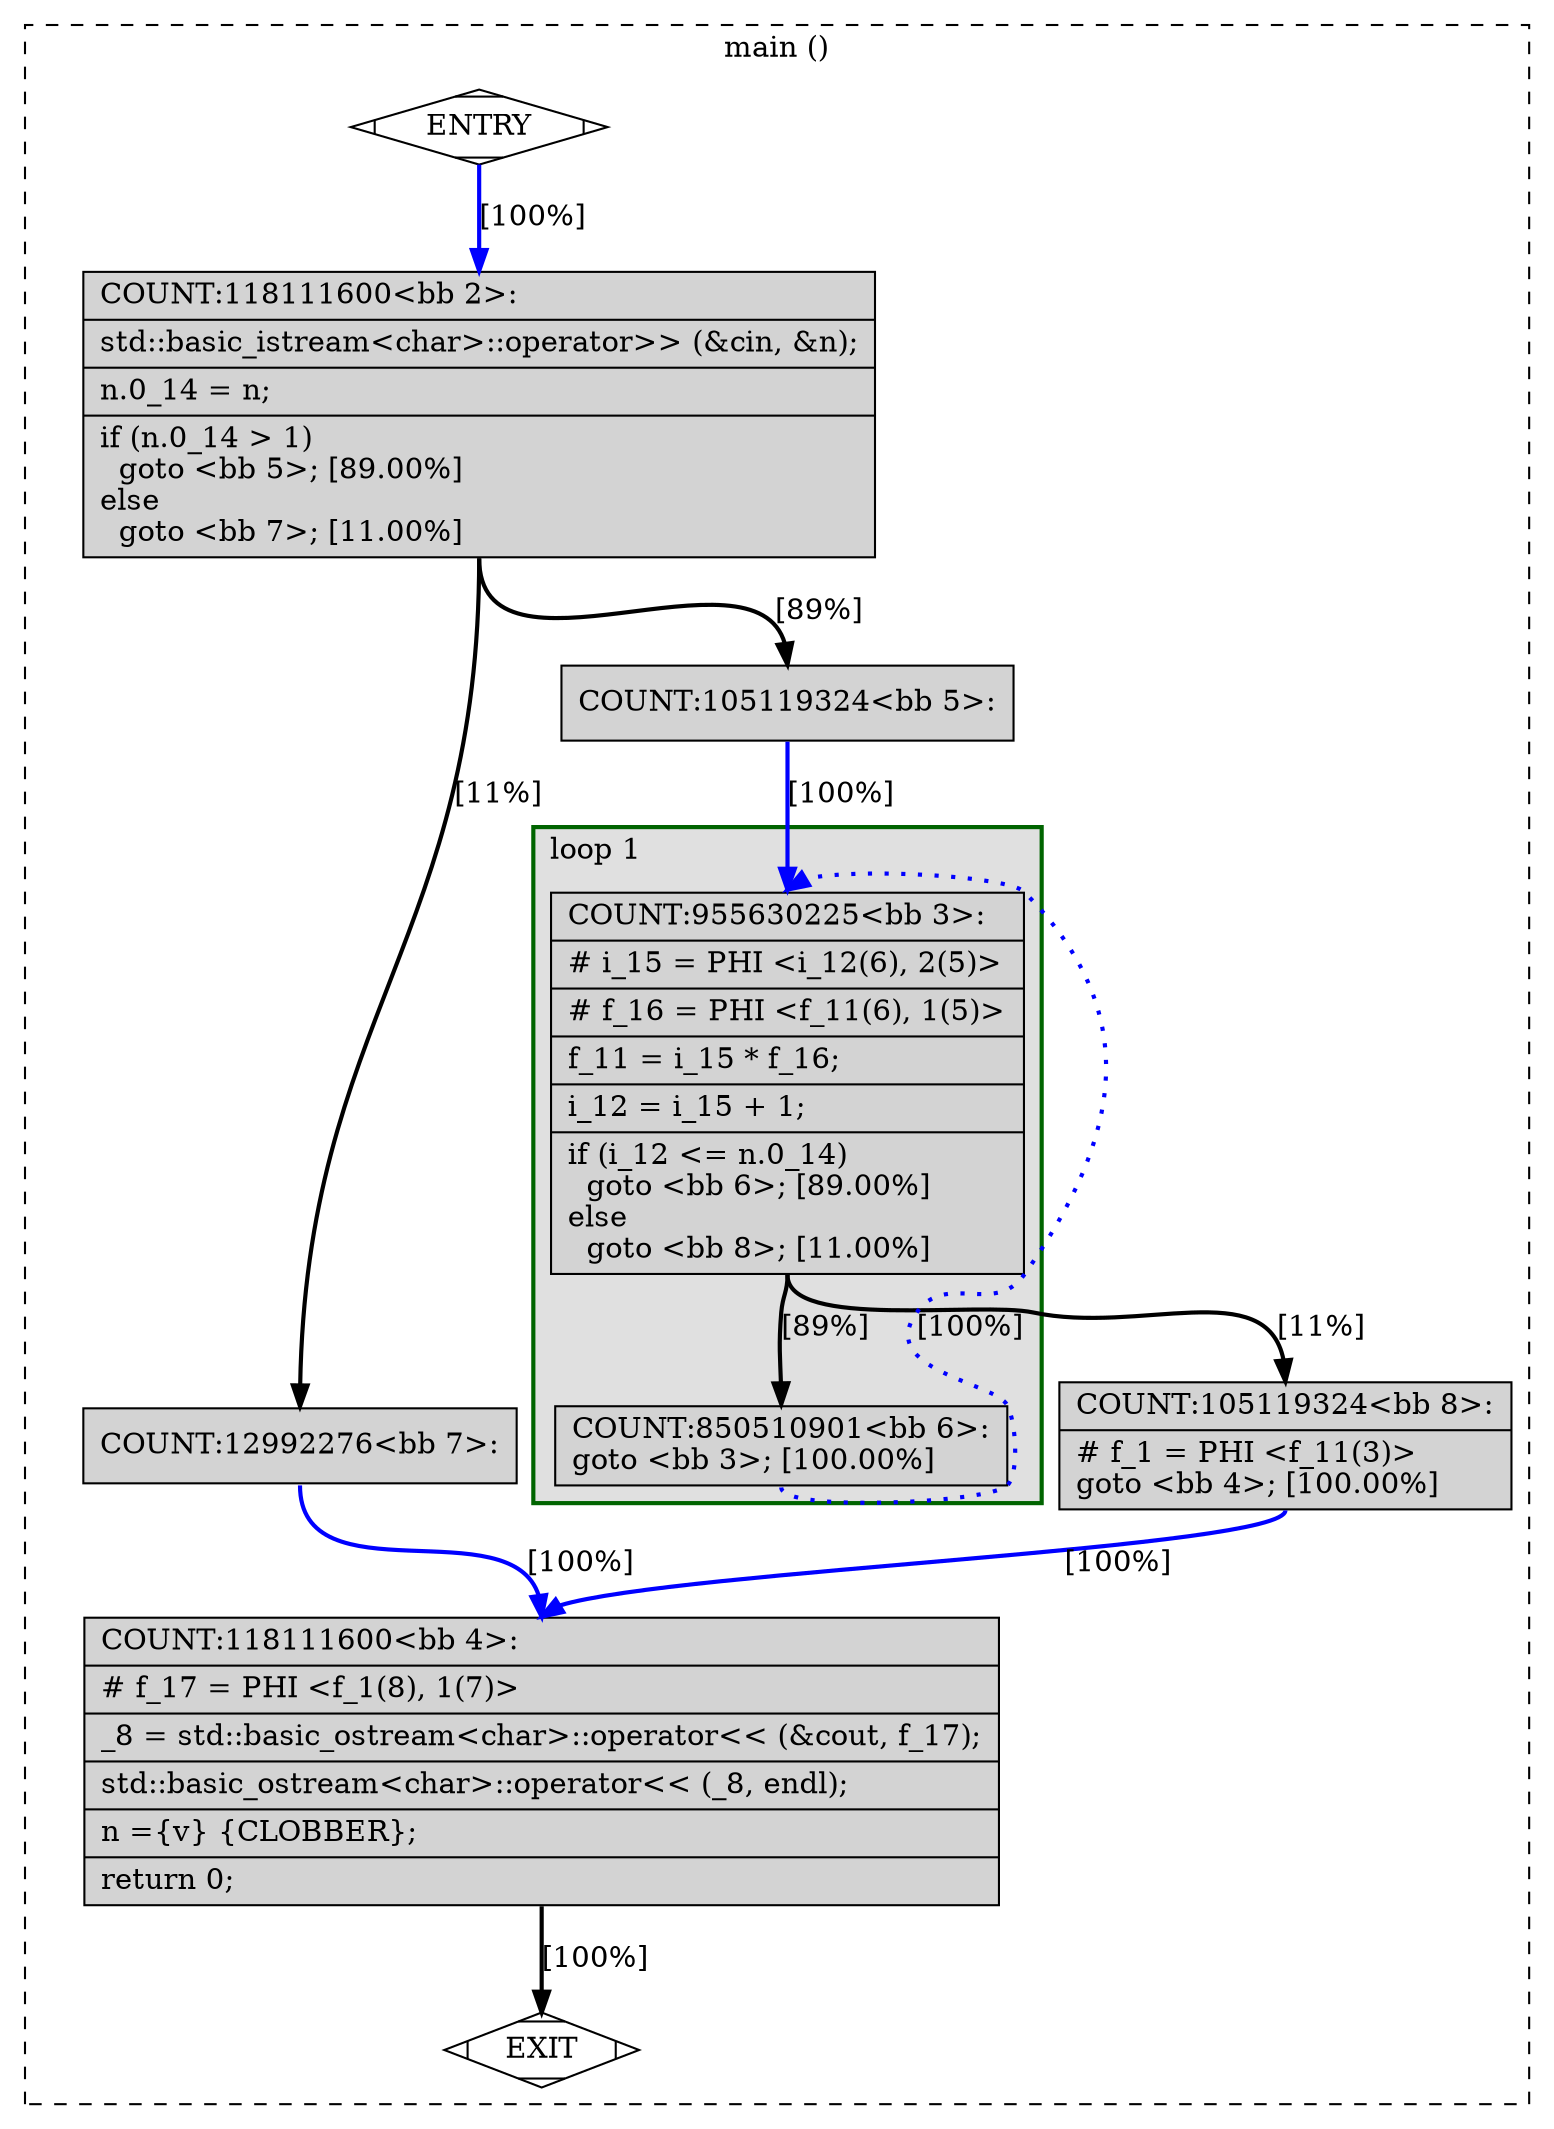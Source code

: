 digraph "a-mul.cpp.152t.cddce2" {
overlap=false;
subgraph "cluster_main" {
	style="dashed";
	color="black";
	label="main ()";
	subgraph cluster_1776_1 {
	style="filled";
	color="darkgreen";
	fillcolor="grey88";
	label="loop 1";
	labeljust=l;
	penwidth=2;
	fn_1776_basic_block_3 [shape=record,style=filled,fillcolor=lightgrey,label="{COUNT:955630225\<bb\ 3\>:\l\
|#\ i_15\ =\ PHI\ \<i_12(6),\ 2(5)\>\l\
|#\ f_16\ =\ PHI\ \<f_11(6),\ 1(5)\>\l\
|f_11\ =\ i_15\ *\ f_16;\l\
|i_12\ =\ i_15\ +\ 1;\l\
|if\ (i_12\ \<=\ n.0_14)\l\
\ \ goto\ \<bb\ 6\>;\ [89.00%]\l\
else\l\
\ \ goto\ \<bb\ 8\>;\ [11.00%]\l\
}"];

	fn_1776_basic_block_6 [shape=record,style=filled,fillcolor=lightgrey,label="{COUNT:850510901\<bb\ 6\>:\l\
goto\ \<bb\ 3\>;\ [100.00%]\l\
}"];

	}
	fn_1776_basic_block_0 [shape=Mdiamond,style=filled,fillcolor=white,label="ENTRY"];

	fn_1776_basic_block_1 [shape=Mdiamond,style=filled,fillcolor=white,label="EXIT"];

	fn_1776_basic_block_2 [shape=record,style=filled,fillcolor=lightgrey,label="{COUNT:118111600\<bb\ 2\>:\l\
|std::basic_istream\<char\>::operator\>\>\ (&cin,\ &n);\l\
|n.0_14\ =\ n;\l\
|if\ (n.0_14\ \>\ 1)\l\
\ \ goto\ \<bb\ 5\>;\ [89.00%]\l\
else\l\
\ \ goto\ \<bb\ 7\>;\ [11.00%]\l\
}"];

	fn_1776_basic_block_5 [shape=record,style=filled,fillcolor=lightgrey,label="{COUNT:105119324\<bb\ 5\>:\l\
}"];

	fn_1776_basic_block_8 [shape=record,style=filled,fillcolor=lightgrey,label="{COUNT:105119324\<bb\ 8\>:\l\
|#\ f_1\ =\ PHI\ \<f_11(3)\>\l\
goto\ \<bb\ 4\>;\ [100.00%]\l\
}"];

	fn_1776_basic_block_7 [shape=record,style=filled,fillcolor=lightgrey,label="{COUNT:12992276\<bb\ 7\>:\l\
}"];

	fn_1776_basic_block_4 [shape=record,style=filled,fillcolor=lightgrey,label="{COUNT:118111600\<bb\ 4\>:\l\
|#\ f_17\ =\ PHI\ \<f_1(8),\ 1(7)\>\l\
|_8\ =\ std::basic_ostream\<char\>::operator\<\<\ (&cout,\ f_17);\l\
|std::basic_ostream\<char\>::operator\<\<\ (_8,\ endl);\l\
|n\ =\{v\}\ \{CLOBBER\};\l\
|return\ 0;\l\
}"];

	fn_1776_basic_block_0:s -> fn_1776_basic_block_2:n [style="solid,bold",color=blue,weight=100,constraint=true,label="[100%]"];
	fn_1776_basic_block_2:s -> fn_1776_basic_block_5:n [style="solid,bold",color=black,weight=10,constraint=true,label="[89%]"];
	fn_1776_basic_block_2:s -> fn_1776_basic_block_7:n [style="solid,bold",color=black,weight=10,constraint=true,label="[11%]"];
	fn_1776_basic_block_5:s -> fn_1776_basic_block_3:n [style="solid,bold",color=blue,weight=100,constraint=true,label="[100%]"];
	fn_1776_basic_block_3:s -> fn_1776_basic_block_6:n [style="solid,bold",color=black,weight=10,constraint=true,label="[89%]"];
	fn_1776_basic_block_3:s -> fn_1776_basic_block_8:n [style="solid,bold",color=black,weight=10,constraint=true,label="[11%]"];
	fn_1776_basic_block_8:s -> fn_1776_basic_block_4:n [style="solid,bold",color=blue,weight=100,constraint=true,label="[100%]"];
	fn_1776_basic_block_6:s -> fn_1776_basic_block_3:n [style="dotted,bold",color=blue,weight=10,constraint=false,label="[100%]"];
	fn_1776_basic_block_7:s -> fn_1776_basic_block_4:n [style="solid,bold",color=blue,weight=100,constraint=true,label="[100%]"];
	fn_1776_basic_block_4:s -> fn_1776_basic_block_1:n [style="solid,bold",color=black,weight=10,constraint=true,label="[100%]"];
	fn_1776_basic_block_0:s -> fn_1776_basic_block_1:n [style="invis",constraint=true];
}
}
